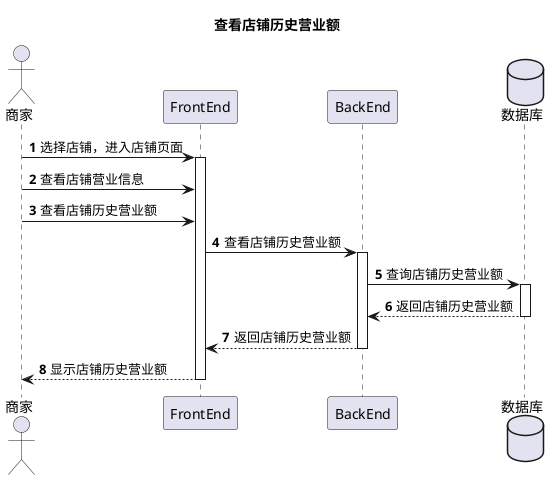 @startuml
'https://plantuml.com/sequence-diagram

autonumber
title 查看店铺历史营业额

actor 商家
participant FrontEnd
participant BackEnd
database 数据库

商家 -> FrontEnd ++:选择店铺，进入店铺页面
商家 -> FrontEnd :查看店铺营业信息
商家 -> FrontEnd :查看店铺历史营业额
FrontEnd -> BackEnd ++: 查看店铺历史营业额
BackEnd -> 数据库 ++:查询店铺历史营业额
数据库 --> BackEnd -- :返回店铺历史营业额
BackEnd --> FrontEnd -- :返回店铺历史营业额
FrontEnd --> 商家 --:显示店铺历史营业额
@enduml